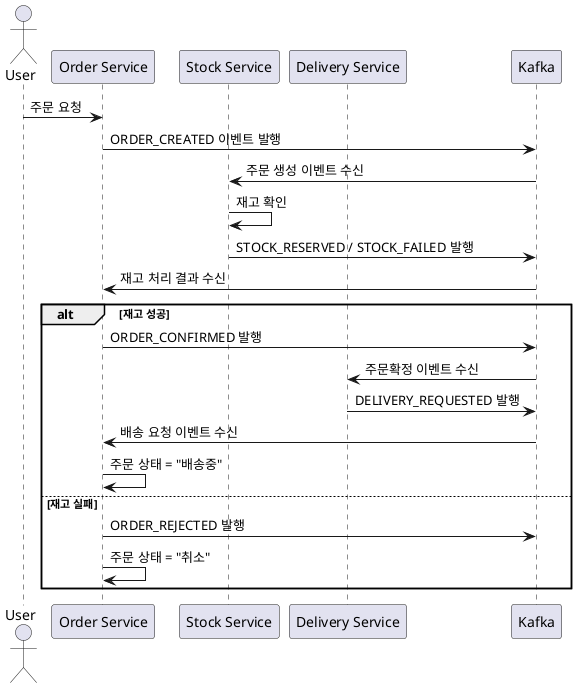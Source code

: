 @startuml
actor User
participant "Order Service" as Order
participant "Stock Service" as Stock
participant "Delivery Service" as Delivery

User -> Order: 주문 요청
Order -> Kafka: ORDER_CREATED 이벤트 발행
Kafka -> Stock: 주문 생성 이벤트 수신

Stock -> Stock: 재고 확인
Stock -> Kafka: STOCK_RESERVED / STOCK_FAILED 발행

Kafka -> Order: 재고 처리 결과 수신
alt 재고 성공
    Order -> Kafka: ORDER_CONFIRMED 발행
    Kafka -> Delivery: 주문확정 이벤트 수신
    Delivery -> Kafka: DELIVERY_REQUESTED 발행
    Kafka -> Order: 배송 요청 이벤트 수신
    Order -> Order: 주문 상태 = "배송중"
else 재고 실패
    Order -> Kafka: ORDER_REJECTED 발행
    Order -> Order: 주문 상태 = "취소"
end
@enduml
